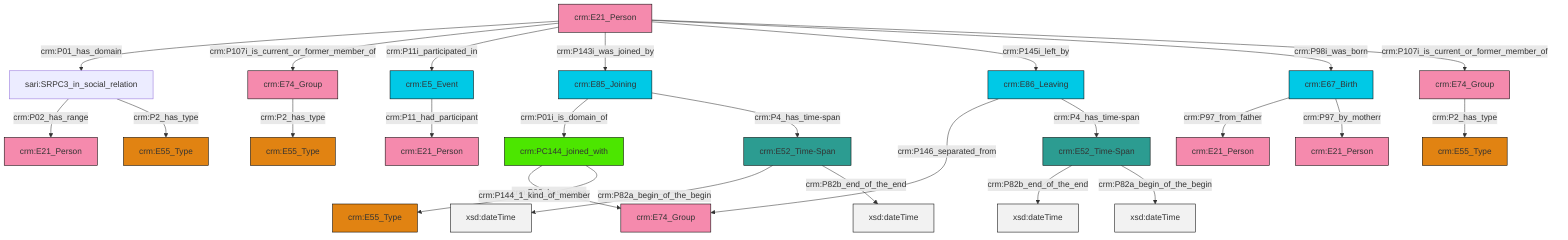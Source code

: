 graph TD
classDef Literal fill:#f2f2f2,stroke:#000000;
classDef CRM_Entity fill:#FFFFFF,stroke:#000000;
classDef Temporal_Entity fill:#00C9E6, stroke:#000000;
classDef Type fill:#E18312, stroke:#000000;
classDef Time-Span fill:#2C9C91, stroke:#000000;
classDef Appellation fill:#FFEB7F, stroke:#000000;
classDef Place fill:#008836, stroke:#000000;
classDef Persistent_Item fill:#B266B2, stroke:#000000;
classDef Conceptual_Object fill:#FFD700, stroke:#000000;
classDef Physical_Thing fill:#D2B48C, stroke:#000000;
classDef Actor fill:#f58aad, stroke:#000000;
classDef PC_Classes fill:#4ce600, stroke:#000000;
classDef Multi fill:#cccccc,stroke:#000000;

0["crm:E52_Time-Span"]:::Time-Span -->|crm:P82a_begin_of_the_begin| 1[xsd:dateTime]:::Literal
4["crm:E74_Group"]:::Actor -->|crm:P2_has_type| 5["crm:E55_Type"]:::Type
8["crm:E74_Group"]:::Actor -->|crm:P2_has_type| 9["crm:E55_Type"]:::Type
6["sari:SRPC3_in_social_relation"]:::Default -->|crm:P02_has_range| 10["crm:E21_Person"]:::Actor
6["sari:SRPC3_in_social_relation"]:::Default -->|crm:P2_has_type| 11["crm:E55_Type"]:::Type
14["crm:E52_Time-Span"]:::Time-Span -->|crm:P82b_end_of_the_end| 15[xsd:dateTime]:::Literal
16["crm:E21_Person"]:::Actor -->|crm:P01_has_domain| 6["sari:SRPC3_in_social_relation"]:::Default
16["crm:E21_Person"]:::Actor -->|crm:P107i_is_current_or_former_member_of| 4["crm:E74_Group"]:::Actor
16["crm:E21_Person"]:::Actor -->|crm:P11i_participated_in| 18["crm:E5_Event"]:::Temporal_Entity
25["crm:E67_Birth"]:::Temporal_Entity -->|crm:P97_from_father| 26["crm:E21_Person"]:::Actor
2["crm:E85_Joining"]:::Temporal_Entity -->|crm:P01i_is_domain_of| 28["crm:PC144_joined_with"]:::PC_Classes
2["crm:E85_Joining"]:::Temporal_Entity -->|crm:P4_has_time-span| 0["crm:E52_Time-Span"]:::Time-Span
25["crm:E67_Birth"]:::Temporal_Entity -->|crm:P97_by_motherr| 32["crm:E21_Person"]:::Actor
16["crm:E21_Person"]:::Actor -->|crm:P143i_was_joined_by| 2["crm:E85_Joining"]:::Temporal_Entity
16["crm:E21_Person"]:::Actor -->|crm:P145i_left_by| 35["crm:E86_Leaving"]:::Temporal_Entity
14["crm:E52_Time-Span"]:::Time-Span -->|crm:P82a_begin_of_the_begin| 38[xsd:dateTime]:::Literal
16["crm:E21_Person"]:::Actor -->|crm:P98i_was_born| 25["crm:E67_Birth"]:::Temporal_Entity
0["crm:E52_Time-Span"]:::Time-Span -->|crm:P82b_end_of_the_end| 41[xsd:dateTime]:::Literal
16["crm:E21_Person"]:::Actor -->|crm:P107i_is_current_or_former_member_of| 8["crm:E74_Group"]:::Actor
28["crm:PC144_joined_with"]:::PC_Classes -->|crm:P02_has_range| 23["crm:E74_Group"]:::Actor
35["crm:E86_Leaving"]:::Temporal_Entity -->|crm:P146_separated_from| 23["crm:E74_Group"]:::Actor
18["crm:E5_Event"]:::Temporal_Entity -->|crm:P11_had_participant| 29["crm:E21_Person"]:::Actor
28["crm:PC144_joined_with"]:::PC_Classes -->|crm:P144_1_kind_of_member| 20["crm:E55_Type"]:::Type
35["crm:E86_Leaving"]:::Temporal_Entity -->|crm:P4_has_time-span| 14["crm:E52_Time-Span"]:::Time-Span